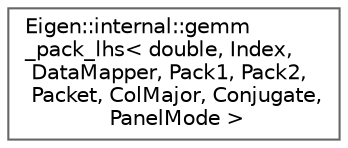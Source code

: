 digraph "Graphical Class Hierarchy"
{
 // LATEX_PDF_SIZE
  bgcolor="transparent";
  edge [fontname=Helvetica,fontsize=10,labelfontname=Helvetica,labelfontsize=10];
  node [fontname=Helvetica,fontsize=10,shape=box,height=0.2,width=0.4];
  rankdir="LR";
  Node0 [id="Node000000",label="Eigen::internal::gemm\l_pack_lhs\< double, Index,\l DataMapper, Pack1, Pack2,\l Packet, ColMajor, Conjugate,\l PanelMode \>",height=0.2,width=0.4,color="grey40", fillcolor="white", style="filled",URL="$structEigen_1_1internal_1_1gemm__pack__lhs_3_01double_00_01Index_00_01DataMapper_00_01Pack1_00_0c8dbeec4101a500d071eba16f70570b7.html",tooltip=" "];
}
